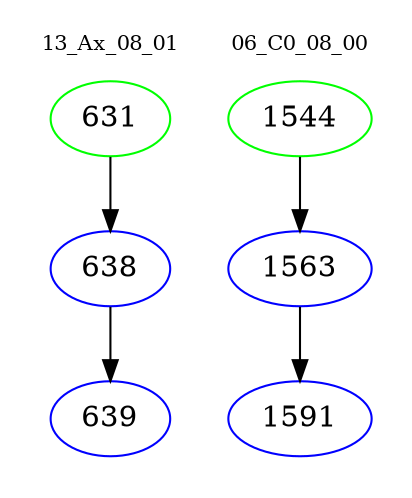 digraph{
subgraph cluster_0 {
color = white
label = "13_Ax_08_01";
fontsize=10;
T0_631 [label="631", color="green"]
T0_631 -> T0_638 [color="black"]
T0_638 [label="638", color="blue"]
T0_638 -> T0_639 [color="black"]
T0_639 [label="639", color="blue"]
}
subgraph cluster_1 {
color = white
label = "06_C0_08_00";
fontsize=10;
T1_1544 [label="1544", color="green"]
T1_1544 -> T1_1563 [color="black"]
T1_1563 [label="1563", color="blue"]
T1_1563 -> T1_1591 [color="black"]
T1_1591 [label="1591", color="blue"]
}
}
